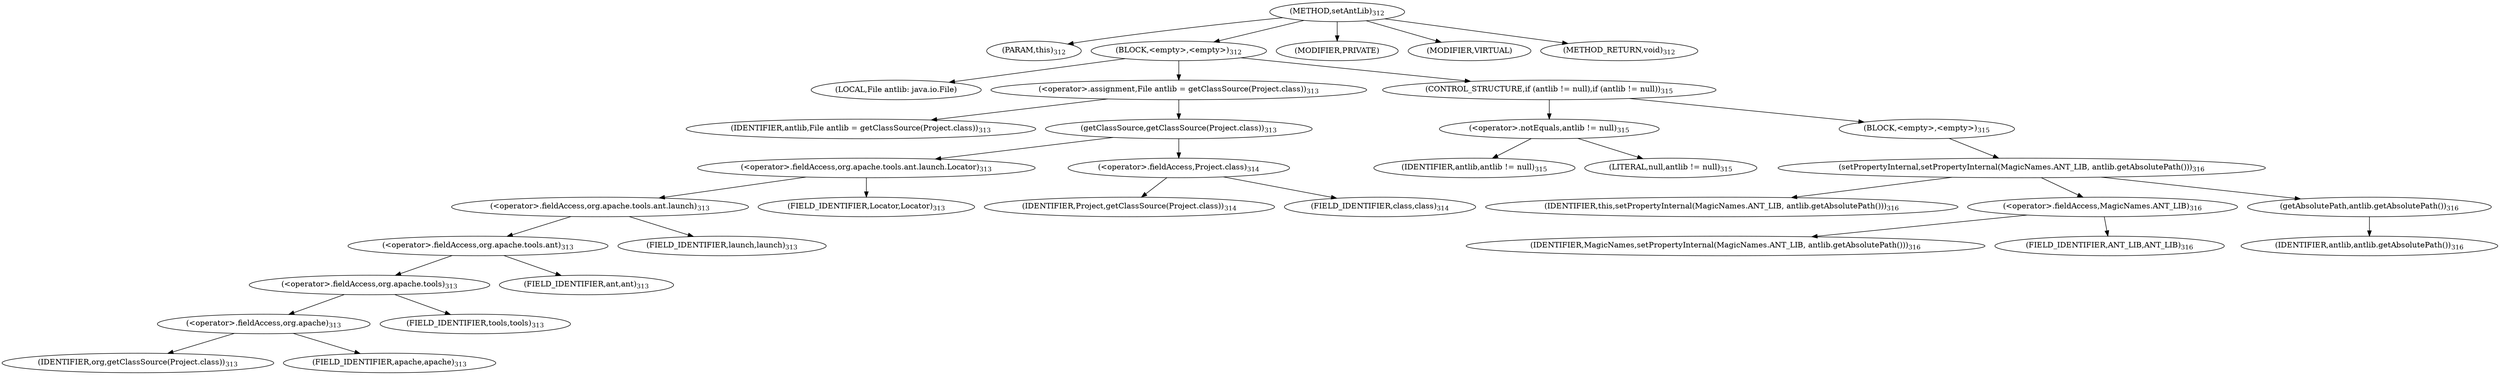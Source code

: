 digraph "setAntLib" {  
"755" [label = <(METHOD,setAntLib)<SUB>312</SUB>> ]
"24" [label = <(PARAM,this)<SUB>312</SUB>> ]
"756" [label = <(BLOCK,&lt;empty&gt;,&lt;empty&gt;)<SUB>312</SUB>> ]
"757" [label = <(LOCAL,File antlib: java.io.File)> ]
"758" [label = <(&lt;operator&gt;.assignment,File antlib = getClassSource(Project.class))<SUB>313</SUB>> ]
"759" [label = <(IDENTIFIER,antlib,File antlib = getClassSource(Project.class))<SUB>313</SUB>> ]
"760" [label = <(getClassSource,getClassSource(Project.class))<SUB>313</SUB>> ]
"761" [label = <(&lt;operator&gt;.fieldAccess,org.apache.tools.ant.launch.Locator)<SUB>313</SUB>> ]
"762" [label = <(&lt;operator&gt;.fieldAccess,org.apache.tools.ant.launch)<SUB>313</SUB>> ]
"763" [label = <(&lt;operator&gt;.fieldAccess,org.apache.tools.ant)<SUB>313</SUB>> ]
"764" [label = <(&lt;operator&gt;.fieldAccess,org.apache.tools)<SUB>313</SUB>> ]
"765" [label = <(&lt;operator&gt;.fieldAccess,org.apache)<SUB>313</SUB>> ]
"766" [label = <(IDENTIFIER,org,getClassSource(Project.class))<SUB>313</SUB>> ]
"767" [label = <(FIELD_IDENTIFIER,apache,apache)<SUB>313</SUB>> ]
"768" [label = <(FIELD_IDENTIFIER,tools,tools)<SUB>313</SUB>> ]
"769" [label = <(FIELD_IDENTIFIER,ant,ant)<SUB>313</SUB>> ]
"770" [label = <(FIELD_IDENTIFIER,launch,launch)<SUB>313</SUB>> ]
"771" [label = <(FIELD_IDENTIFIER,Locator,Locator)<SUB>313</SUB>> ]
"772" [label = <(&lt;operator&gt;.fieldAccess,Project.class)<SUB>314</SUB>> ]
"773" [label = <(IDENTIFIER,Project,getClassSource(Project.class))<SUB>314</SUB>> ]
"774" [label = <(FIELD_IDENTIFIER,class,class)<SUB>314</SUB>> ]
"775" [label = <(CONTROL_STRUCTURE,if (antlib != null),if (antlib != null))<SUB>315</SUB>> ]
"776" [label = <(&lt;operator&gt;.notEquals,antlib != null)<SUB>315</SUB>> ]
"777" [label = <(IDENTIFIER,antlib,antlib != null)<SUB>315</SUB>> ]
"778" [label = <(LITERAL,null,antlib != null)<SUB>315</SUB>> ]
"779" [label = <(BLOCK,&lt;empty&gt;,&lt;empty&gt;)<SUB>315</SUB>> ]
"780" [label = <(setPropertyInternal,setPropertyInternal(MagicNames.ANT_LIB, antlib.getAbsolutePath()))<SUB>316</SUB>> ]
"23" [label = <(IDENTIFIER,this,setPropertyInternal(MagicNames.ANT_LIB, antlib.getAbsolutePath()))<SUB>316</SUB>> ]
"781" [label = <(&lt;operator&gt;.fieldAccess,MagicNames.ANT_LIB)<SUB>316</SUB>> ]
"782" [label = <(IDENTIFIER,MagicNames,setPropertyInternal(MagicNames.ANT_LIB, antlib.getAbsolutePath()))<SUB>316</SUB>> ]
"783" [label = <(FIELD_IDENTIFIER,ANT_LIB,ANT_LIB)<SUB>316</SUB>> ]
"784" [label = <(getAbsolutePath,antlib.getAbsolutePath())<SUB>316</SUB>> ]
"785" [label = <(IDENTIFIER,antlib,antlib.getAbsolutePath())<SUB>316</SUB>> ]
"786" [label = <(MODIFIER,PRIVATE)> ]
"787" [label = <(MODIFIER,VIRTUAL)> ]
"788" [label = <(METHOD_RETURN,void)<SUB>312</SUB>> ]
  "755" -> "24" 
  "755" -> "756" 
  "755" -> "786" 
  "755" -> "787" 
  "755" -> "788" 
  "756" -> "757" 
  "756" -> "758" 
  "756" -> "775" 
  "758" -> "759" 
  "758" -> "760" 
  "760" -> "761" 
  "760" -> "772" 
  "761" -> "762" 
  "761" -> "771" 
  "762" -> "763" 
  "762" -> "770" 
  "763" -> "764" 
  "763" -> "769" 
  "764" -> "765" 
  "764" -> "768" 
  "765" -> "766" 
  "765" -> "767" 
  "772" -> "773" 
  "772" -> "774" 
  "775" -> "776" 
  "775" -> "779" 
  "776" -> "777" 
  "776" -> "778" 
  "779" -> "780" 
  "780" -> "23" 
  "780" -> "781" 
  "780" -> "784" 
  "781" -> "782" 
  "781" -> "783" 
  "784" -> "785" 
}

